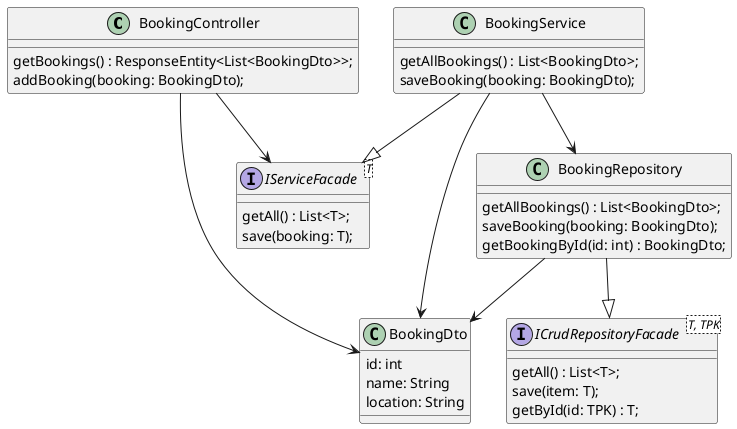 @startuml

' gekozen ontwerpvraag:
' Hoe zorg je ervoor dat je bij een wijziging in de datastructuur van een externe service niet de hele applicatie hoeft aan te passen?

class BookingController {
    getBookings() : ResponseEntity<List<BookingDto>>;
    addBooking(booking: BookingDto);
}

class BookingService {
    getAllBookings() : List<BookingDto>;
    saveBooking(booking: BookingDto);
}

interface IServiceFacade<T> {
    getAll() : List<T>;
    save(booking: T);
}

class BookingRepository {
    getAllBookings() : List<BookingDto>;
    saveBooking(booking: BookingDto);
    getBookingById(id: int) : BookingDto;
}


class BookingDto {
    id: int
    name: String
    location: String
}

interface ICrudRepositoryFacade<T, TPK> {
    getAll() : List<T>;
    save(item: T);
    getById(id: TPK) : T;
}

BookingController --> IServiceFacade
BookingService --|> IServiceFacade
BookingService --> BookingRepository

BookingController --> BookingDto
BookingService --> BookingDto
BookingRepository --> BookingDto

BookingRepository --|> ICrudRepositoryFacade

@enduml